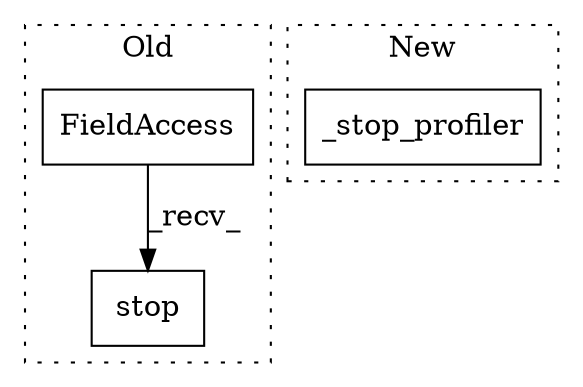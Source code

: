 digraph G {
subgraph cluster0 {
1 [label="stop" a="32" s="11838" l="6" shape="box"];
3 [label="FieldAccess" a="22" s="11795" l="10" shape="box"];
label = "Old";
style="dotted";
}
subgraph cluster1 {
2 [label="_stop_profiler" a="32" s="11715" l="16" shape="box"];
label = "New";
style="dotted";
}
3 -> 1 [label="_recv_"];
}